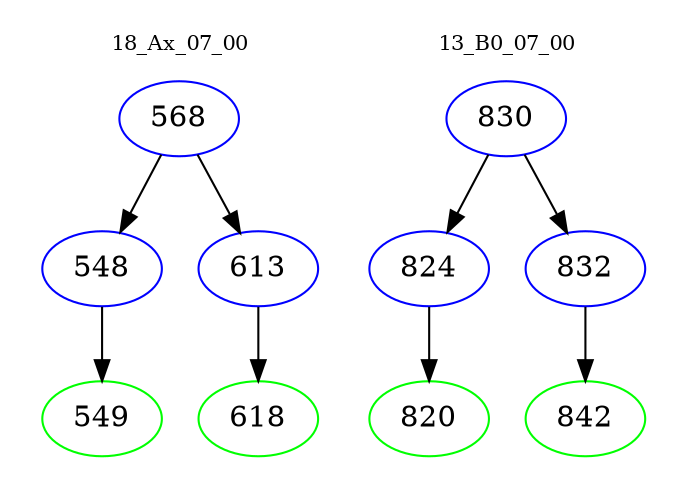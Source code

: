 digraph{
subgraph cluster_0 {
color = white
label = "18_Ax_07_00";
fontsize=10;
T0_568 [label="568", color="blue"]
T0_568 -> T0_548 [color="black"]
T0_548 [label="548", color="blue"]
T0_548 -> T0_549 [color="black"]
T0_549 [label="549", color="green"]
T0_568 -> T0_613 [color="black"]
T0_613 [label="613", color="blue"]
T0_613 -> T0_618 [color="black"]
T0_618 [label="618", color="green"]
}
subgraph cluster_1 {
color = white
label = "13_B0_07_00";
fontsize=10;
T1_830 [label="830", color="blue"]
T1_830 -> T1_824 [color="black"]
T1_824 [label="824", color="blue"]
T1_824 -> T1_820 [color="black"]
T1_820 [label="820", color="green"]
T1_830 -> T1_832 [color="black"]
T1_832 [label="832", color="blue"]
T1_832 -> T1_842 [color="black"]
T1_842 [label="842", color="green"]
}
}
